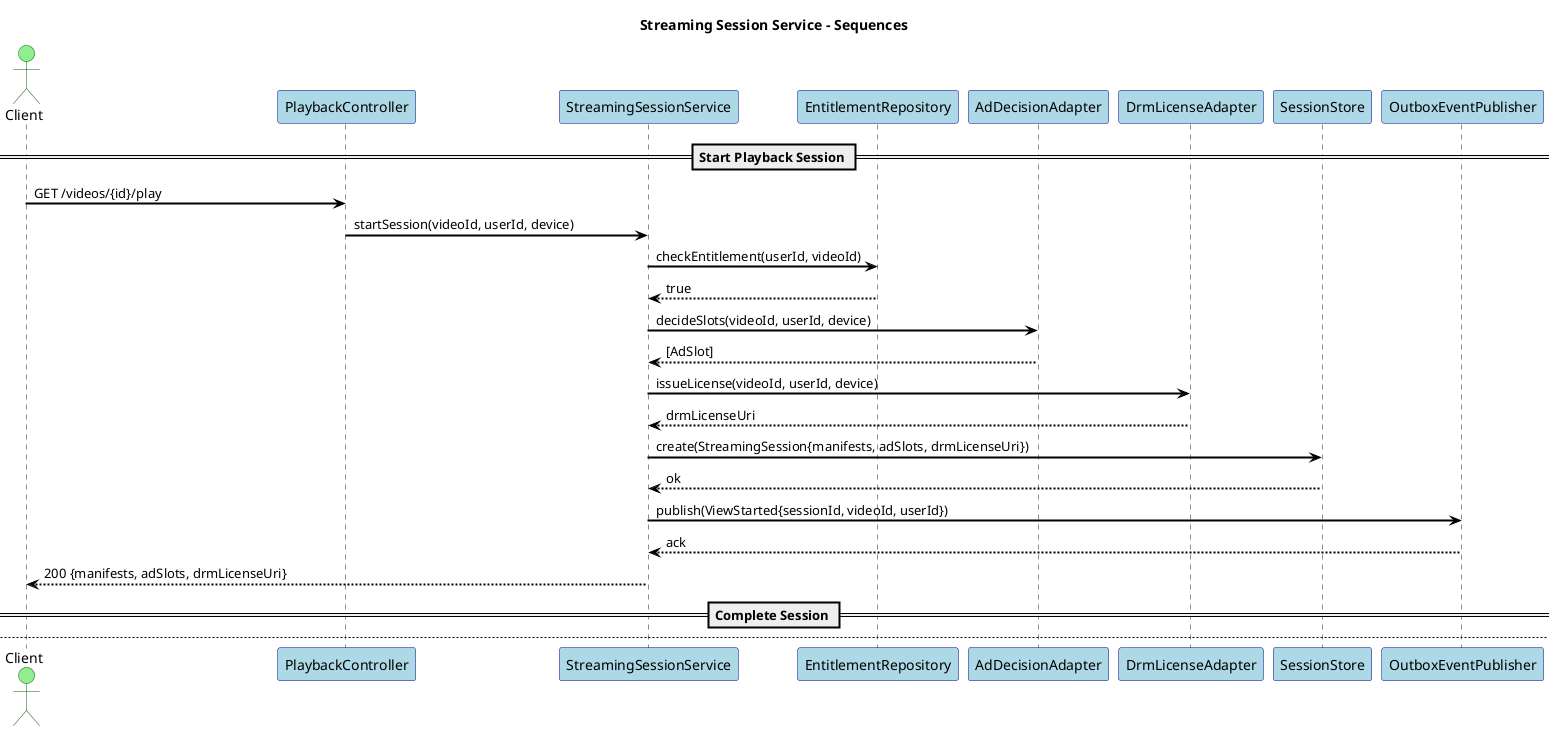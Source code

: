 @startuml
title Streaming Session Service - Sequences

skinparam shadowing false
skinparam fontName "Helvetica"
skinparam titleFontName "Helvetica"
skinparam legendFontName "Helvetica"
skinparam noteFontName "Helvetica"
skinparam backgroundColor white
skinparam participantBackgroundColor lightblue
skinparam participantBorderColor darkblue
skinparam actorBackgroundColor lightgreen
skinparam actorBorderColor darkgreen
skinparam arrowColor black
skinparam arrowThickness 2
skinparam sequenceArrowThickness 2
skinparam sequenceMessageAlignment left
skinparam sequenceReferenceBackgroundColor lightyellow
skinparam sequenceReferenceBorderColor black


actor Client
participant "PlaybackController" as C
participant "StreamingSessionService" as S
participant "EntitlementRepository" as Ent
participant "AdDecisionAdapter" as Ads
participant "DrmLicenseAdapter" as DRM
participant "SessionStore" as Store
participant "OutboxEventPublisher" as Outbox

== Start Playback Session ==
Client -> C: GET /videos/{id}/play
C -> S: startSession(videoId, userId, device)
S -> Ent: checkEntitlement(userId, videoId)
Ent --> S: true
S -> Ads: decideSlots(videoId, userId, device)
Ads --> S: [AdSlot]
S -> DRM: issueLicense(videoId, userId, device)
DRM --> S: drmLicenseUri
S -> Store: create(StreamingSession{manifests, adSlots, drmLicenseUri})
Store --> S: ok
S -> Outbox: publish(ViewStarted{sessionId, videoId, userId})
Outbox --> S: ack
S --> Client: 200 {manifests, adSlots, drmLicenseUri}

== Complete Session ==
newpage Complete Session
Client -> C: POST /sessions/{id}/complete {watchedSeconds}
C -> S: completeSession(sessionId, watchedSeconds)
S -> Store: update(sessionId, completed=true)
Store --> S: ok
S -> Outbox: publish(ViewCompleted{sessionId, videoId, watchedSeconds})
Outbox --> S: ack
S --> Client: 204

@enduml
